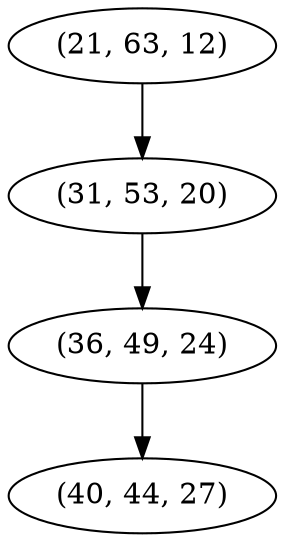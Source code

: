 digraph tree {
    "(21, 63, 12)";
    "(31, 53, 20)";
    "(36, 49, 24)";
    "(40, 44, 27)";
    "(21, 63, 12)" -> "(31, 53, 20)";
    "(31, 53, 20)" -> "(36, 49, 24)";
    "(36, 49, 24)" -> "(40, 44, 27)";
}
